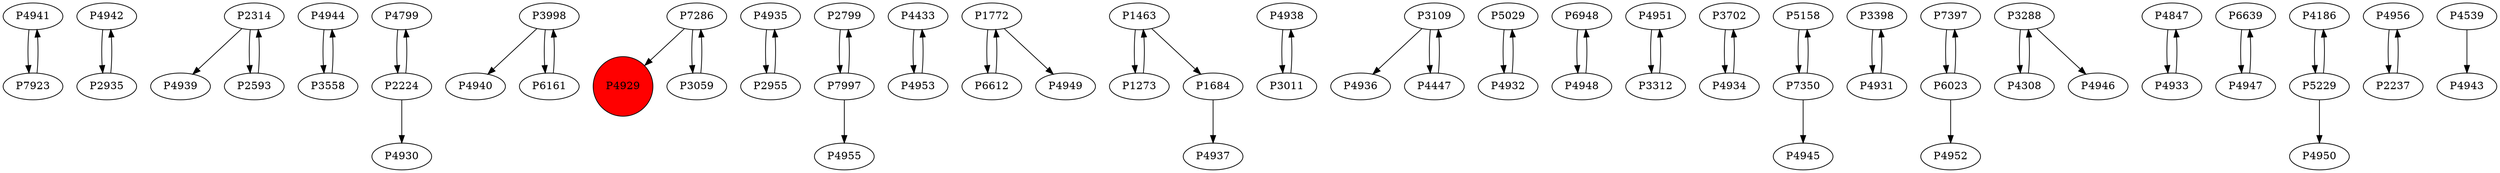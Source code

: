 digraph {
	P4941 -> P7923
	P4942 -> P2935
	P2314 -> P4939
	P4944 -> P3558
	P2935 -> P4942
	P4799 -> P2224
	P3998 -> P4940
	P2224 -> P4930
	P7286 -> P4929
	P3558 -> P4944
	P4935 -> P2955
	P2799 -> P7997
	P4433 -> P4953
	P1772 -> P6612
	P1463 -> P1273
	P1273 -> P1463
	P4938 -> P3011
	P3109 -> P4936
	P5029 -> P4932
	P6948 -> P4948
	P4951 -> P3312
	P3702 -> P4934
	P5158 -> P7350
	P3398 -> P4931
	P2955 -> P4935
	P7350 -> P4945
	P7923 -> P4941
	P7350 -> P5158
	P3109 -> P4447
	P7397 -> P6023
	P3288 -> P4308
	P6161 -> P3998
	P2314 -> P2593
	P1684 -> P4937
	P6612 -> P1772
	P3288 -> P4946
	P3312 -> P4951
	P3011 -> P4938
	P4948 -> P6948
	P6023 -> P7397
	P3998 -> P6161
	P4847 -> P4933
	P3059 -> P7286
	P6639 -> P4947
	P2224 -> P4799
	P7286 -> P3059
	P1772 -> P4949
	P4186 -> P5229
	P4956 -> P2237
	P5229 -> P4186
	P4539 -> P4943
	P4308 -> P3288
	P4934 -> P3702
	P2593 -> P2314
	P4932 -> P5029
	P7997 -> P4955
	P4447 -> P3109
	P4931 -> P3398
	P2237 -> P4956
	P4947 -> P6639
	P4953 -> P4433
	P1463 -> P1684
	P7997 -> P2799
	P5229 -> P4950
	P6023 -> P4952
	P4933 -> P4847
	P4929 [shape=circle]
	P4929 [style=filled]
	P4929 [fillcolor=red]
}